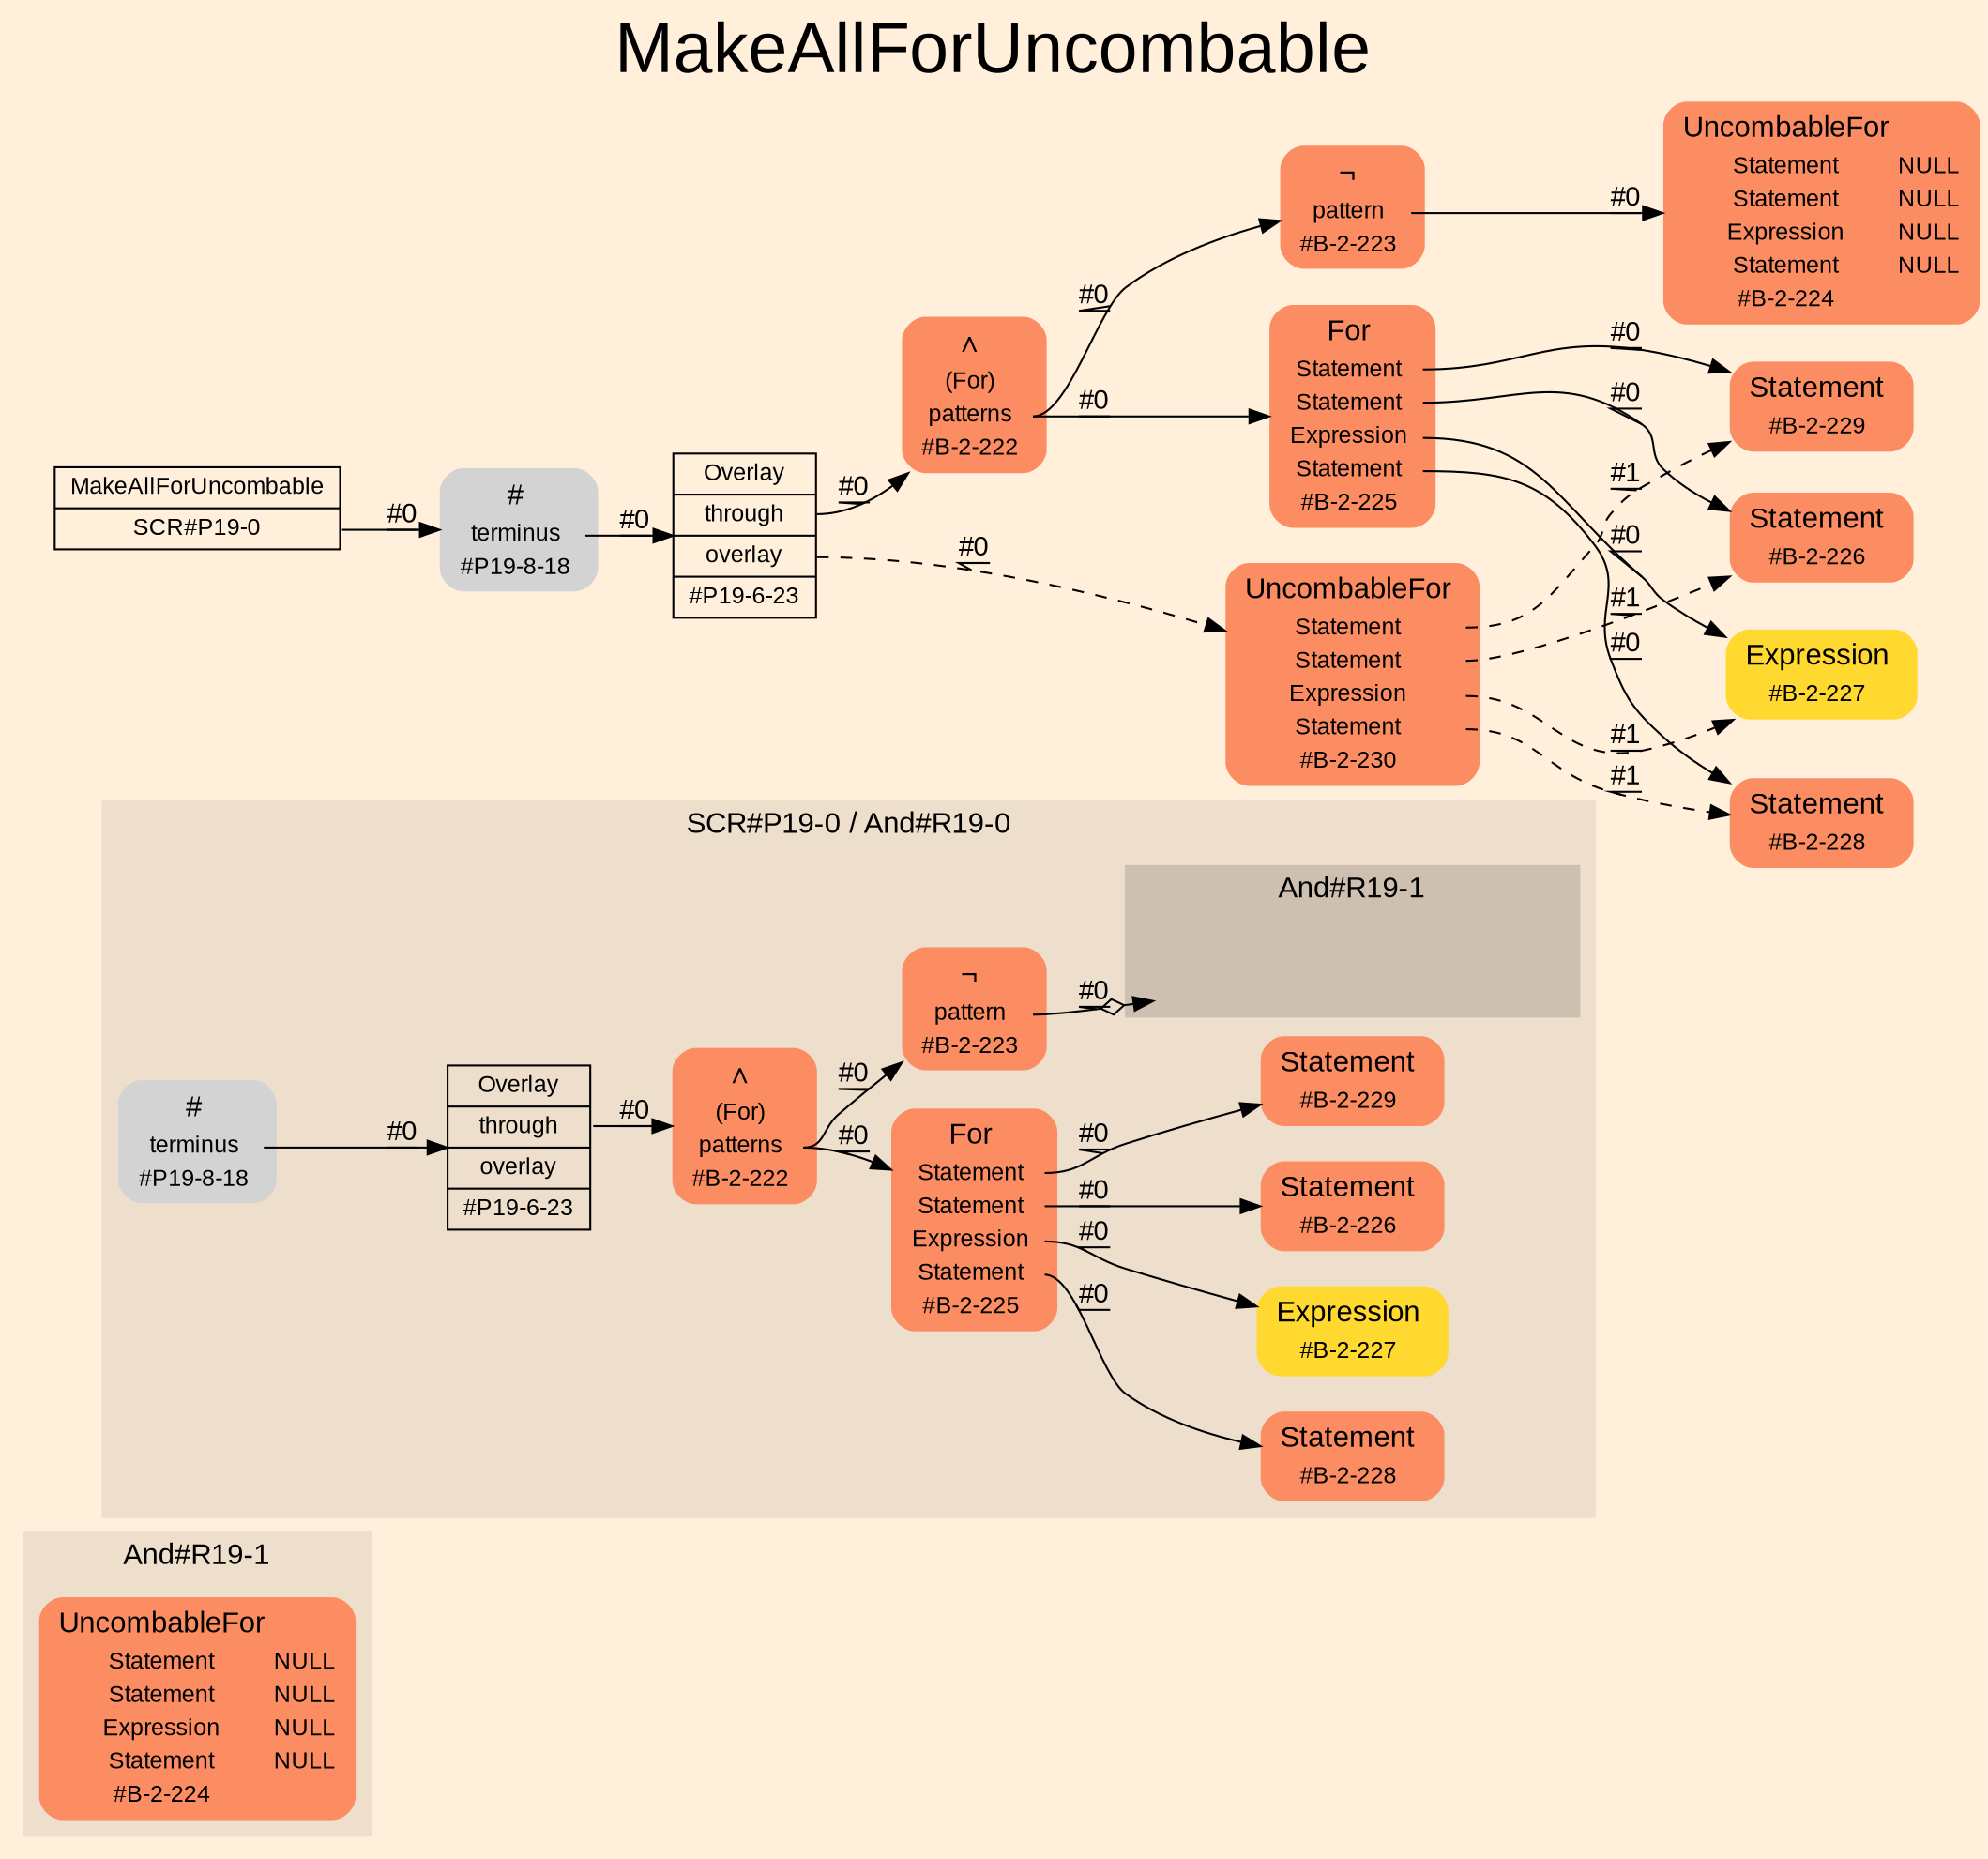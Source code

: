 digraph "MakeAllForUncombable" {
label = "MakeAllForUncombable"
labelloc = t
fontsize = "36"
graph [
    rankdir = "LR"
    ranksep = 0.3
    bgcolor = antiquewhite1
    color = black
    fontcolor = black
    fontname = "Arial"
];
node [
    fontname = "Arial"
];
edge [
    fontname = "Arial"
];

// -------------------- figure And#R19-1 --------------------
// -------- region And#R19-1 ----------
subgraph "clusterAnd#R19-1" {
    label = "And#R19-1"
    style = "filled"
    color = antiquewhite2
    fontsize = "15"
    "And#R19-1/#B-2-224" [
        // -------- block And#R19-1/#B-2-224 ----------
        shape = "plaintext"
        fillcolor = "/set28/2"
        label = <<TABLE BORDER="0" CELLBORDER="0" CELLSPACING="0">
         <TR><TD><FONT POINT-SIZE="15.0">UncombableFor</FONT></TD><TD></TD></TR>
         <TR><TD>Statement</TD><TD PORT="port0">NULL</TD></TR>
         <TR><TD>Statement</TD><TD PORT="port1">NULL</TD></TR>
         <TR><TD>Expression</TD><TD PORT="port2">NULL</TD></TR>
         <TR><TD>Statement</TD><TD PORT="port3">NULL</TD></TR>
         <TR><TD>#B-2-224</TD><TD PORT="port4"></TD></TR>
        </TABLE>>
        style = "rounded,filled"
        fontsize = "12"
    ];
    
}


// -------------------- figure And#R19-0 --------------------
// -------- region And#R19-0 ----------
subgraph "clusterAnd#R19-0" {
    label = "SCR#P19-0 / And#R19-0"
    style = "filled"
    color = antiquewhite2
    fontsize = "15"
    "And#R19-0/#P19-6-23" [
        // -------- block And#R19-0/#P19-6-23 ----------
        shape = "record"
        fillcolor = antiquewhite2
        label = "<fixed> Overlay | <port0> through | <port1> overlay | <port2> #P19-6-23"
        style = "filled"
        fontsize = "12"
        color = black
        fontcolor = black
    ];
    
    "And#R19-0/#P19-8-18" [
        // -------- block And#R19-0/#P19-8-18 ----------
        shape = "plaintext"
        label = <<TABLE BORDER="0" CELLBORDER="0" CELLSPACING="0">
         <TR><TD><FONT POINT-SIZE="15.0">#</FONT></TD><TD></TD></TR>
         <TR><TD>terminus</TD><TD PORT="port0"></TD></TR>
         <TR><TD>#P19-8-18</TD><TD PORT="port1"></TD></TR>
        </TABLE>>
        style = "rounded,filled"
        fontsize = "12"
    ];
    
    "And#R19-0/#B-2-227" [
        // -------- block And#R19-0/#B-2-227 ----------
        shape = "plaintext"
        fillcolor = "/set28/6"
        label = <<TABLE BORDER="0" CELLBORDER="0" CELLSPACING="0">
         <TR><TD><FONT POINT-SIZE="15.0">Expression</FONT></TD><TD></TD></TR>
         <TR><TD>#B-2-227</TD><TD PORT="port0"></TD></TR>
        </TABLE>>
        style = "rounded,filled"
        fontsize = "12"
    ];
    
    "And#R19-0/#B-2-225" [
        // -------- block And#R19-0/#B-2-225 ----------
        shape = "plaintext"
        fillcolor = "/set28/2"
        label = <<TABLE BORDER="0" CELLBORDER="0" CELLSPACING="0">
         <TR><TD><FONT POINT-SIZE="15.0">For</FONT></TD><TD></TD></TR>
         <TR><TD>Statement</TD><TD PORT="port0"></TD></TR>
         <TR><TD>Statement</TD><TD PORT="port1"></TD></TR>
         <TR><TD>Expression</TD><TD PORT="port2"></TD></TR>
         <TR><TD>Statement</TD><TD PORT="port3"></TD></TR>
         <TR><TD>#B-2-225</TD><TD PORT="port4"></TD></TR>
        </TABLE>>
        style = "rounded,filled"
        fontsize = "12"
    ];
    
    "And#R19-0/#B-2-223" [
        // -------- block And#R19-0/#B-2-223 ----------
        shape = "plaintext"
        fillcolor = "/set28/2"
        label = <<TABLE BORDER="0" CELLBORDER="0" CELLSPACING="0">
         <TR><TD><FONT POINT-SIZE="15.0">¬</FONT></TD><TD></TD></TR>
         <TR><TD>pattern</TD><TD PORT="port0"></TD></TR>
         <TR><TD>#B-2-223</TD><TD PORT="port1"></TD></TR>
        </TABLE>>
        style = "rounded,filled"
        fontsize = "12"
    ];
    
    "And#R19-0/#B-2-226" [
        // -------- block And#R19-0/#B-2-226 ----------
        shape = "plaintext"
        fillcolor = "/set28/2"
        label = <<TABLE BORDER="0" CELLBORDER="0" CELLSPACING="0">
         <TR><TD><FONT POINT-SIZE="15.0">Statement</FONT></TD><TD></TD></TR>
         <TR><TD>#B-2-226</TD><TD PORT="port0"></TD></TR>
        </TABLE>>
        style = "rounded,filled"
        fontsize = "12"
    ];
    
    "And#R19-0/#B-2-222" [
        // -------- block And#R19-0/#B-2-222 ----------
        shape = "plaintext"
        fillcolor = "/set28/2"
        label = <<TABLE BORDER="0" CELLBORDER="0" CELLSPACING="0">
         <TR><TD><FONT POINT-SIZE="15.0">∧</FONT></TD><TD></TD></TR>
         <TR><TD>(For)</TD><TD PORT="port0"></TD></TR>
         <TR><TD>patterns</TD><TD PORT="port1"></TD></TR>
         <TR><TD>#B-2-222</TD><TD PORT="port2"></TD></TR>
        </TABLE>>
        style = "rounded,filled"
        fontsize = "12"
    ];
    
    "And#R19-0/#B-2-228" [
        // -------- block And#R19-0/#B-2-228 ----------
        shape = "plaintext"
        fillcolor = "/set28/2"
        label = <<TABLE BORDER="0" CELLBORDER="0" CELLSPACING="0">
         <TR><TD><FONT POINT-SIZE="15.0">Statement</FONT></TD><TD></TD></TR>
         <TR><TD>#B-2-228</TD><TD PORT="port0"></TD></TR>
        </TABLE>>
        style = "rounded,filled"
        fontsize = "12"
    ];
    
    "And#R19-0/#B-2-229" [
        // -------- block And#R19-0/#B-2-229 ----------
        shape = "plaintext"
        fillcolor = "/set28/2"
        label = <<TABLE BORDER="0" CELLBORDER="0" CELLSPACING="0">
         <TR><TD><FONT POINT-SIZE="15.0">Statement</FONT></TD><TD></TD></TR>
         <TR><TD>#B-2-229</TD><TD PORT="port0"></TD></TR>
        </TABLE>>
        style = "rounded,filled"
        fontsize = "12"
    ];
    
    // -------- region And#R19-0/And#R19-1 ----------
    subgraph "clusterAnd#R19-0/And#R19-1" {
        label = "And#R19-1"
        style = "filled"
        color = antiquewhite3
        fontsize = "15"
        "And#R19-0/And#R19-1/#B-2-224" [
            // -------- block And#R19-0/And#R19-1/#B-2-224 ----------
            shape = none
            fillcolor = "/set28/2"
            style = "invisible"
        ];
        
    }
    
}

"And#R19-0/#P19-6-23":port0 -> "And#R19-0/#B-2-222" [
    label = "#0"
    decorate = true
    color = black
    fontcolor = black
];

"And#R19-0/#P19-8-18":port0 -> "And#R19-0/#P19-6-23" [
    label = "#0"
    decorate = true
    color = black
    fontcolor = black
];

"And#R19-0/#B-2-225":port0 -> "And#R19-0/#B-2-229" [
    label = "#0"
    decorate = true
    color = black
    fontcolor = black
];

"And#R19-0/#B-2-225":port1 -> "And#R19-0/#B-2-226" [
    label = "#0"
    decorate = true
    color = black
    fontcolor = black
];

"And#R19-0/#B-2-225":port2 -> "And#R19-0/#B-2-227" [
    label = "#0"
    decorate = true
    color = black
    fontcolor = black
];

"And#R19-0/#B-2-225":port3 -> "And#R19-0/#B-2-228" [
    label = "#0"
    decorate = true
    color = black
    fontcolor = black
];

"And#R19-0/#B-2-223":port0 -> "And#R19-0/And#R19-1/#B-2-224" [
    arrowhead="normalnoneodiamond"
    label = "#0"
    decorate = true
    color = black
    fontcolor = black
];

"And#R19-0/#B-2-222":port1 -> "And#R19-0/#B-2-223" [
    label = "#0"
    decorate = true
    color = black
    fontcolor = black
];

"And#R19-0/#B-2-222":port1 -> "And#R19-0/#B-2-225" [
    label = "#0"
    decorate = true
    color = black
    fontcolor = black
];


// -------------------- transformation figure --------------------
"CR#P19-0" [
    // -------- block CR#P19-0 ----------
    shape = "record"
    fillcolor = antiquewhite1
    label = "<fixed> MakeAllForUncombable | <port0> SCR#P19-0"
    style = "filled"
    fontsize = "12"
    color = black
    fontcolor = black
];

"#P19-8-18" [
    // -------- block #P19-8-18 ----------
    shape = "plaintext"
    label = <<TABLE BORDER="0" CELLBORDER="0" CELLSPACING="0">
     <TR><TD><FONT POINT-SIZE="15.0">#</FONT></TD><TD></TD></TR>
     <TR><TD>terminus</TD><TD PORT="port0"></TD></TR>
     <TR><TD>#P19-8-18</TD><TD PORT="port1"></TD></TR>
    </TABLE>>
    style = "rounded,filled"
    fontsize = "12"
];

"#P19-6-23" [
    // -------- block #P19-6-23 ----------
    shape = "record"
    fillcolor = antiquewhite1
    label = "<fixed> Overlay | <port0> through | <port1> overlay | <port2> #P19-6-23"
    style = "filled"
    fontsize = "12"
    color = black
    fontcolor = black
];

"#B-2-222" [
    // -------- block #B-2-222 ----------
    shape = "plaintext"
    fillcolor = "/set28/2"
    label = <<TABLE BORDER="0" CELLBORDER="0" CELLSPACING="0">
     <TR><TD><FONT POINT-SIZE="15.0">∧</FONT></TD><TD></TD></TR>
     <TR><TD>(For)</TD><TD PORT="port0"></TD></TR>
     <TR><TD>patterns</TD><TD PORT="port1"></TD></TR>
     <TR><TD>#B-2-222</TD><TD PORT="port2"></TD></TR>
    </TABLE>>
    style = "rounded,filled"
    fontsize = "12"
];

"#B-2-223" [
    // -------- block #B-2-223 ----------
    shape = "plaintext"
    fillcolor = "/set28/2"
    label = <<TABLE BORDER="0" CELLBORDER="0" CELLSPACING="0">
     <TR><TD><FONT POINT-SIZE="15.0">¬</FONT></TD><TD></TD></TR>
     <TR><TD>pattern</TD><TD PORT="port0"></TD></TR>
     <TR><TD>#B-2-223</TD><TD PORT="port1"></TD></TR>
    </TABLE>>
    style = "rounded,filled"
    fontsize = "12"
];

"#B-2-224" [
    // -------- block #B-2-224 ----------
    shape = "plaintext"
    fillcolor = "/set28/2"
    label = <<TABLE BORDER="0" CELLBORDER="0" CELLSPACING="0">
     <TR><TD><FONT POINT-SIZE="15.0">UncombableFor</FONT></TD><TD></TD></TR>
     <TR><TD>Statement</TD><TD PORT="port0">NULL</TD></TR>
     <TR><TD>Statement</TD><TD PORT="port1">NULL</TD></TR>
     <TR><TD>Expression</TD><TD PORT="port2">NULL</TD></TR>
     <TR><TD>Statement</TD><TD PORT="port3">NULL</TD></TR>
     <TR><TD>#B-2-224</TD><TD PORT="port4"></TD></TR>
    </TABLE>>
    style = "rounded,filled"
    fontsize = "12"
];

"#B-2-225" [
    // -------- block #B-2-225 ----------
    shape = "plaintext"
    fillcolor = "/set28/2"
    label = <<TABLE BORDER="0" CELLBORDER="0" CELLSPACING="0">
     <TR><TD><FONT POINT-SIZE="15.0">For</FONT></TD><TD></TD></TR>
     <TR><TD>Statement</TD><TD PORT="port0"></TD></TR>
     <TR><TD>Statement</TD><TD PORT="port1"></TD></TR>
     <TR><TD>Expression</TD><TD PORT="port2"></TD></TR>
     <TR><TD>Statement</TD><TD PORT="port3"></TD></TR>
     <TR><TD>#B-2-225</TD><TD PORT="port4"></TD></TR>
    </TABLE>>
    style = "rounded,filled"
    fontsize = "12"
];

"#B-2-229" [
    // -------- block #B-2-229 ----------
    shape = "plaintext"
    fillcolor = "/set28/2"
    label = <<TABLE BORDER="0" CELLBORDER="0" CELLSPACING="0">
     <TR><TD><FONT POINT-SIZE="15.0">Statement</FONT></TD><TD></TD></TR>
     <TR><TD>#B-2-229</TD><TD PORT="port0"></TD></TR>
    </TABLE>>
    style = "rounded,filled"
    fontsize = "12"
];

"#B-2-226" [
    // -------- block #B-2-226 ----------
    shape = "plaintext"
    fillcolor = "/set28/2"
    label = <<TABLE BORDER="0" CELLBORDER="0" CELLSPACING="0">
     <TR><TD><FONT POINT-SIZE="15.0">Statement</FONT></TD><TD></TD></TR>
     <TR><TD>#B-2-226</TD><TD PORT="port0"></TD></TR>
    </TABLE>>
    style = "rounded,filled"
    fontsize = "12"
];

"#B-2-227" [
    // -------- block #B-2-227 ----------
    shape = "plaintext"
    fillcolor = "/set28/6"
    label = <<TABLE BORDER="0" CELLBORDER="0" CELLSPACING="0">
     <TR><TD><FONT POINT-SIZE="15.0">Expression</FONT></TD><TD></TD></TR>
     <TR><TD>#B-2-227</TD><TD PORT="port0"></TD></TR>
    </TABLE>>
    style = "rounded,filled"
    fontsize = "12"
];

"#B-2-228" [
    // -------- block #B-2-228 ----------
    shape = "plaintext"
    fillcolor = "/set28/2"
    label = <<TABLE BORDER="0" CELLBORDER="0" CELLSPACING="0">
     <TR><TD><FONT POINT-SIZE="15.0">Statement</FONT></TD><TD></TD></TR>
     <TR><TD>#B-2-228</TD><TD PORT="port0"></TD></TR>
    </TABLE>>
    style = "rounded,filled"
    fontsize = "12"
];

"#B-2-230" [
    // -------- block #B-2-230 ----------
    shape = "plaintext"
    fillcolor = "/set28/2"
    label = <<TABLE BORDER="0" CELLBORDER="0" CELLSPACING="0">
     <TR><TD><FONT POINT-SIZE="15.0">UncombableFor</FONT></TD><TD></TD></TR>
     <TR><TD>Statement</TD><TD PORT="port0"></TD></TR>
     <TR><TD>Statement</TD><TD PORT="port1"></TD></TR>
     <TR><TD>Expression</TD><TD PORT="port2"></TD></TR>
     <TR><TD>Statement</TD><TD PORT="port3"></TD></TR>
     <TR><TD>#B-2-230</TD><TD PORT="port4"></TD></TR>
    </TABLE>>
    style = "rounded,filled"
    fontsize = "12"
];

"CR#P19-0":port0 -> "#P19-8-18" [
    label = "#0"
    decorate = true
    color = black
    fontcolor = black
];

"#P19-8-18":port0 -> "#P19-6-23" [
    label = "#0"
    decorate = true
    color = black
    fontcolor = black
];

"#P19-6-23":port0 -> "#B-2-222" [
    label = "#0"
    decorate = true
    color = black
    fontcolor = black
];

"#P19-6-23":port1 -> "#B-2-230" [
    style="dashed"
    label = "#0"
    decorate = true
    color = black
    fontcolor = black
];

"#B-2-222":port1 -> "#B-2-223" [
    label = "#0"
    decorate = true
    color = black
    fontcolor = black
];

"#B-2-222":port1 -> "#B-2-225" [
    label = "#0"
    decorate = true
    color = black
    fontcolor = black
];

"#B-2-223":port0 -> "#B-2-224" [
    label = "#0"
    decorate = true
    color = black
    fontcolor = black
];

"#B-2-225":port0 -> "#B-2-229" [
    label = "#0"
    decorate = true
    color = black
    fontcolor = black
];

"#B-2-225":port1 -> "#B-2-226" [
    label = "#0"
    decorate = true
    color = black
    fontcolor = black
];

"#B-2-225":port2 -> "#B-2-227" [
    label = "#0"
    decorate = true
    color = black
    fontcolor = black
];

"#B-2-225":port3 -> "#B-2-228" [
    label = "#0"
    decorate = true
    color = black
    fontcolor = black
];

"#B-2-230":port0 -> "#B-2-229" [
    style="dashed"
    label = "#1"
    decorate = true
    color = black
    fontcolor = black
];

"#B-2-230":port1 -> "#B-2-226" [
    style="dashed"
    label = "#1"
    decorate = true
    color = black
    fontcolor = black
];

"#B-2-230":port2 -> "#B-2-227" [
    style="dashed"
    label = "#1"
    decorate = true
    color = black
    fontcolor = black
];

"#B-2-230":port3 -> "#B-2-228" [
    style="dashed"
    label = "#1"
    decorate = true
    color = black
    fontcolor = black
];


}
